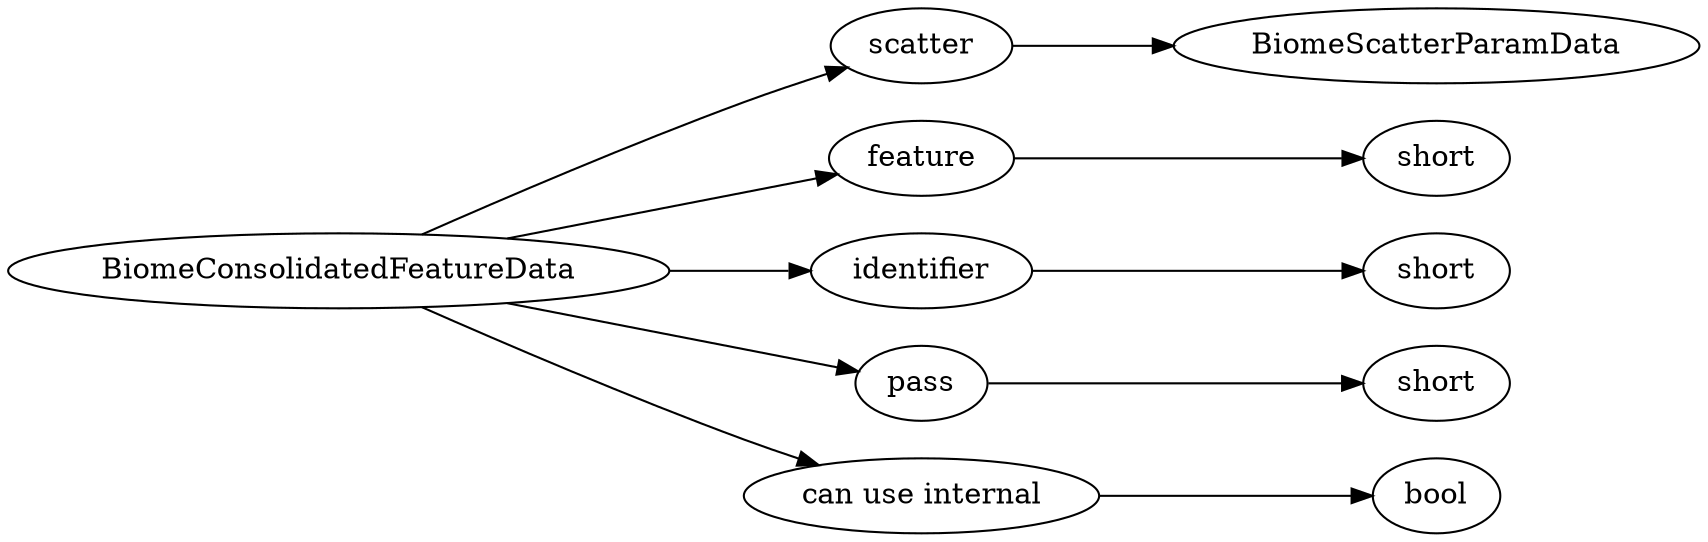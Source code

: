 digraph "BiomeConsolidatedFeatureData" {
rankdir = LR
94
94 -> 95
95 -> 132
94 -> 133
133 -> 134
94 -> 135
135 -> 136
94 -> 137
137 -> 138
94 -> 139
139 -> 140

94 [label="BiomeConsolidatedFeatureData",comment="name: \"BiomeConsolidatedFeatureData\", typeName: \"\", id: 94, branchId: 0, recurseId: -1, attributes: 0, notes: \"\""];
95 [label="scatter",comment="name: \"scatter\", typeName: \"BiomeScatterParamData\", id: 95, branchId: 0, recurseId: -1, attributes: 256, notes: \"\""];
132 [label="BiomeScatterParamData",comment="name: \"BiomeScatterParamData\", typeName: \"\", id: 132, branchId: 0, recurseId: -1, attributes: 512, notes: \"\""];
133 [label="feature",comment="name: \"feature\", typeName: \"short\", id: 133, branchId: 0, recurseId: -1, attributes: 256, notes: \"\""];
134 [label="short",comment="name: \"short\", typeName: \"\", id: 134, branchId: 0, recurseId: -1, attributes: 512, notes: \"\""];
135 [label="identifier",comment="name: \"identifier\", typeName: \"short\", id: 135, branchId: 0, recurseId: -1, attributes: 256, notes: \"\""];
136 [label="short",comment="name: \"short\", typeName: \"\", id: 136, branchId: 0, recurseId: -1, attributes: 512, notes: \"\""];
137 [label="pass",comment="name: \"pass\", typeName: \"short\", id: 137, branchId: 0, recurseId: -1, attributes: 256, notes: \"\""];
138 [label="short",comment="name: \"short\", typeName: \"\", id: 138, branchId: 0, recurseId: -1, attributes: 512, notes: \"\""];
139 [label="can use internal",comment="name: \"can use internal\", typeName: \"\", id: 139, branchId: 0, recurseId: -1, attributes: 0, notes: \"\""];
140 [label="bool",comment="name: \"bool\", typeName: \"\", id: 140, branchId: 0, recurseId: -1, attributes: 512, notes: \"\""];
{ rank = max;132;134;136;138;140}

}

